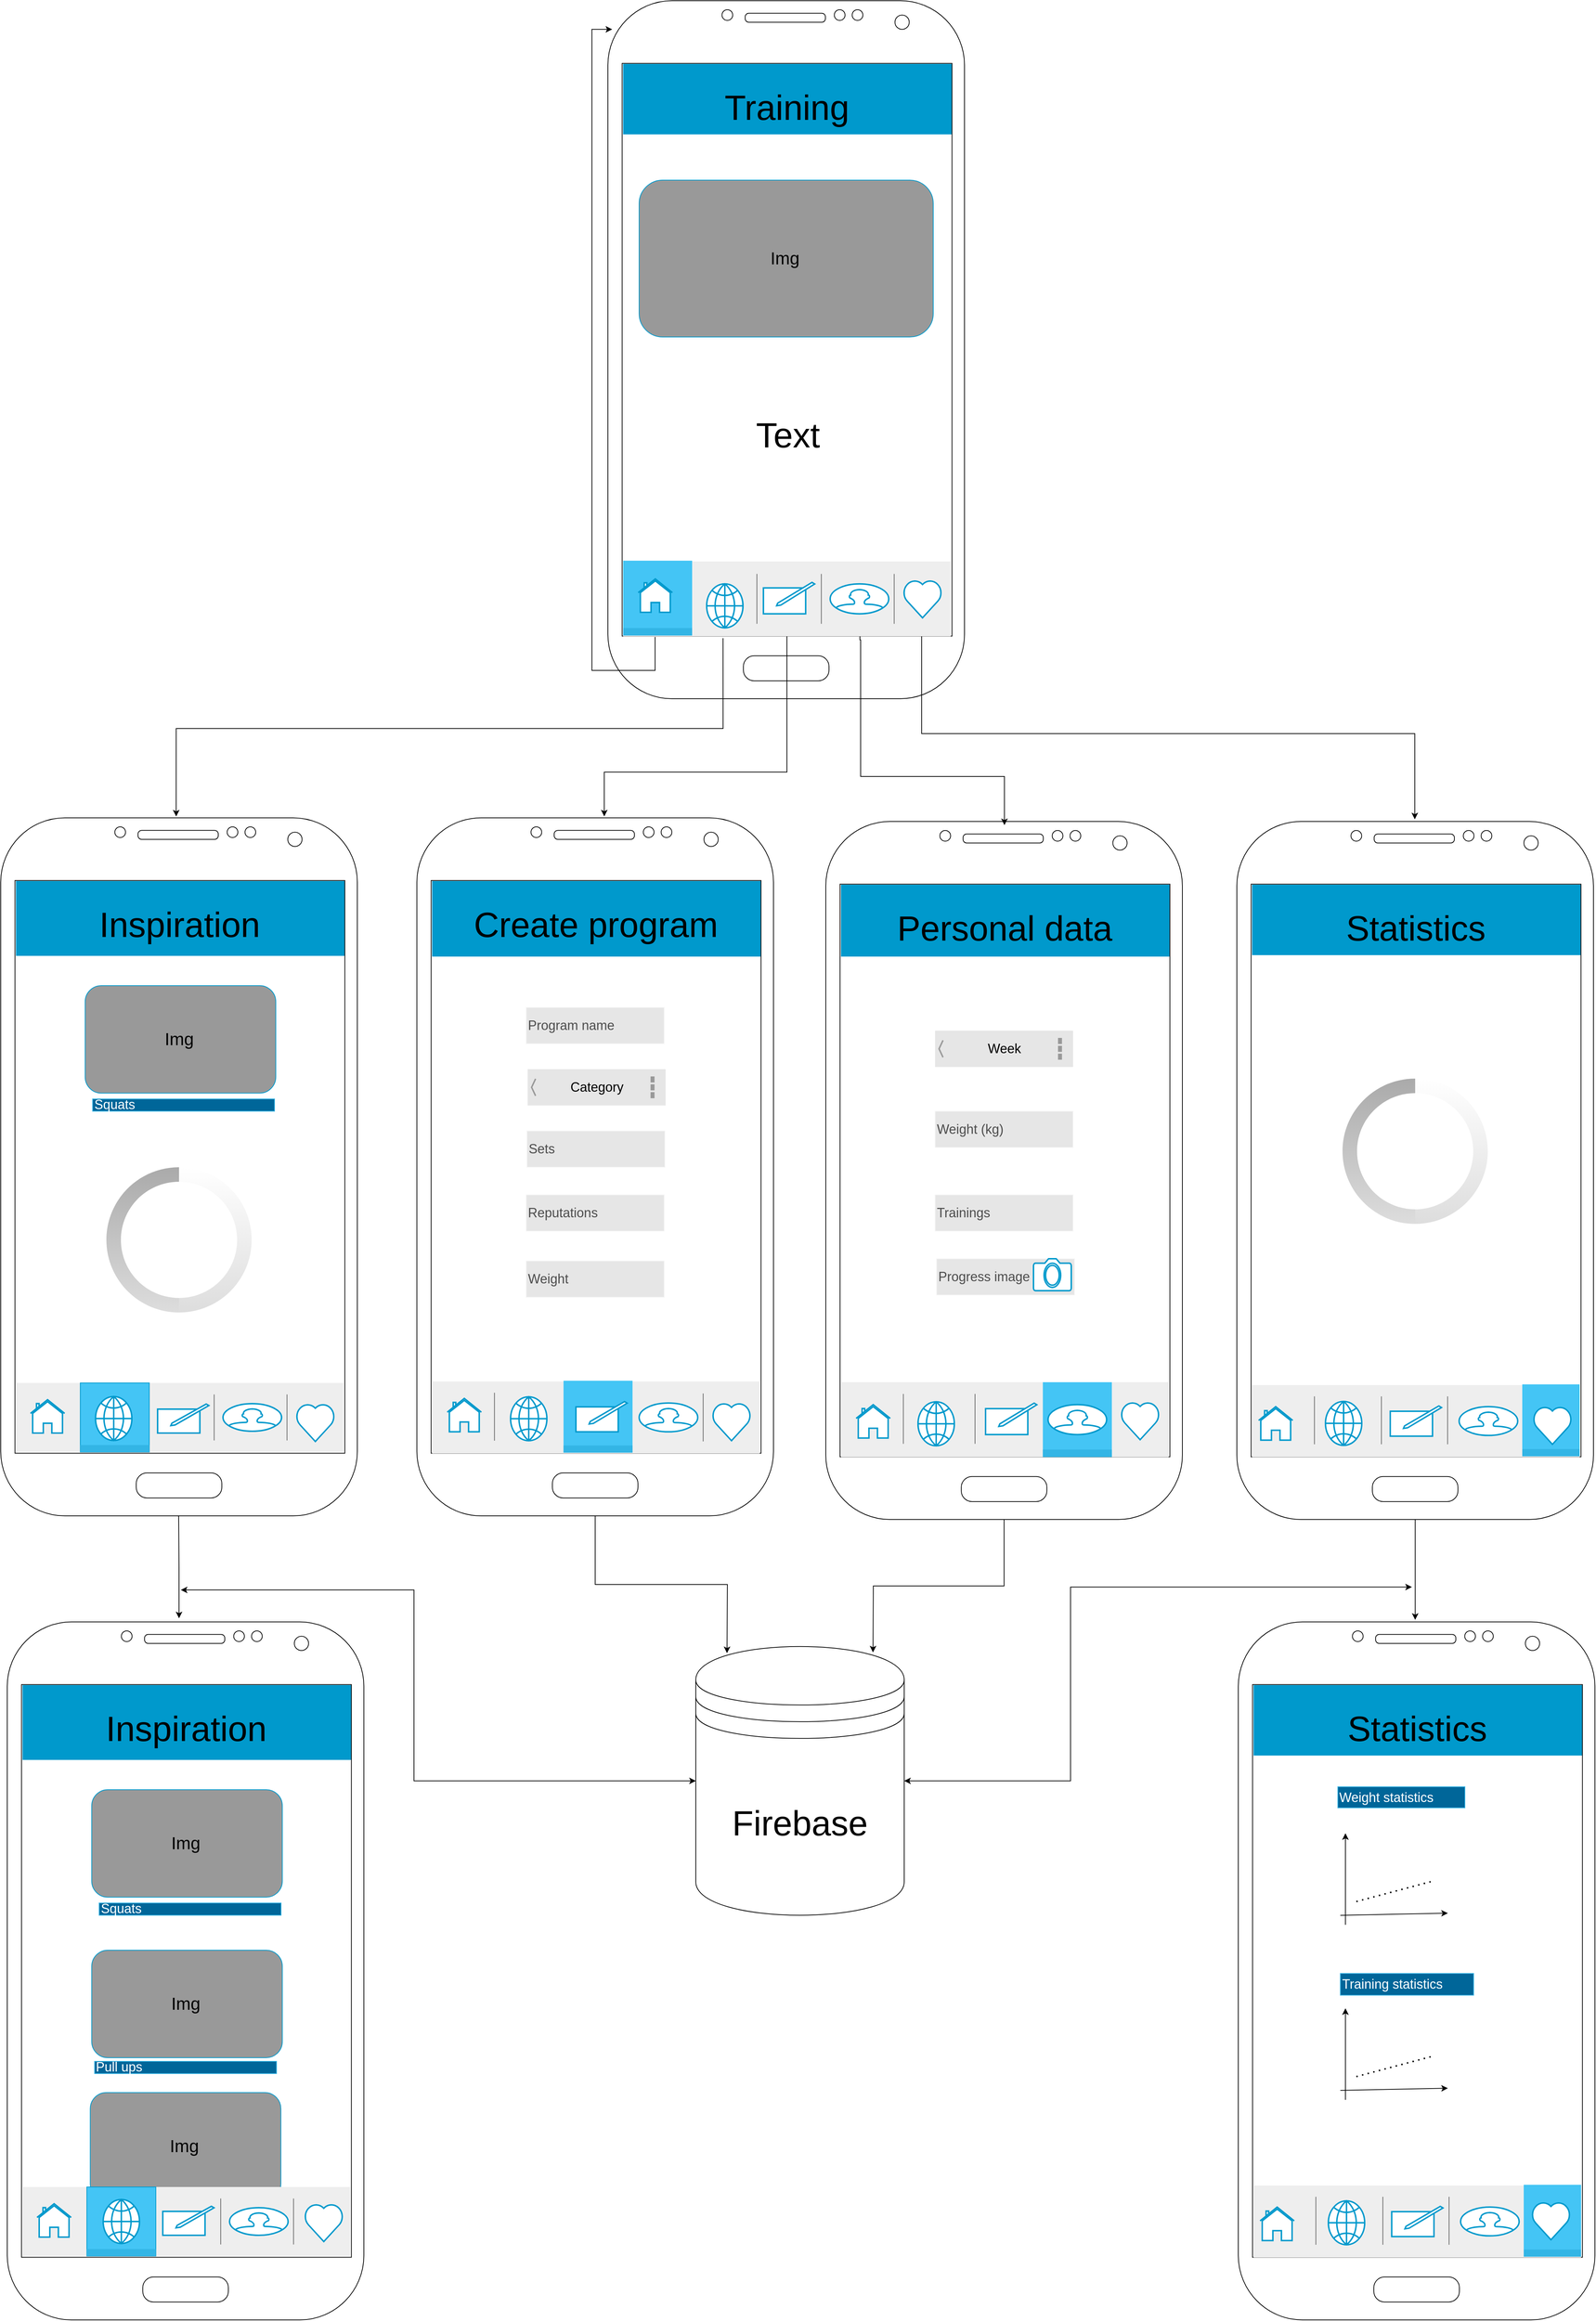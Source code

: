 <mxfile version="22.0.2" type="device">
  <diagram name="Side-1" id="mGNd2ImoOXkzEpbA-5RA">
    <mxGraphModel dx="1986" dy="1540" grid="0" gridSize="10" guides="1" tooltips="1" connect="1" arrows="1" fold="1" page="1" pageScale="1" pageWidth="2339" pageHeight="3300" math="0" shadow="0">
      <root>
        <mxCell id="0" />
        <mxCell id="1" parent="0" />
        <mxCell id="iwQ0EJzcMHtjXy3N9g5K-18" value="" style="verticalLabelPosition=bottom;verticalAlign=top;html=1;shadow=0;dashed=0;strokeWidth=1;strokeColor=none;shape=rect;fillColor=#0099cc;" parent="1" vertex="1">
          <mxGeometry x="120" y="1256" width="453" height="103" as="geometry" />
        </mxCell>
        <mxCell id="F3VjtBr4PxaRFsjkiNeD-85" style="edgeStyle=orthogonalEdgeStyle;rounded=0;orthogonalLoop=1;jettySize=auto;html=1;entryX=0;entryY=0.5;entryDx=0;entryDy=0;startArrow=classic;startFill=1;" parent="1" target="F3VjtBr4PxaRFsjkiNeD-52" edge="1">
          <mxGeometry relative="1" as="geometry">
            <Array as="points">
              <mxPoint x="668" y="2232" />
              <mxPoint x="668" y="2495" />
            </Array>
            <mxPoint x="347" y="2232" as="sourcePoint" />
          </mxGeometry>
        </mxCell>
        <mxCell id="iwQ0EJzcMHtjXy3N9g5K-1" value="" style="verticalLabelPosition=bottom;verticalAlign=top;html=1;shadow=0;dashed=0;strokeWidth=1;shape=mxgraph.android.phone2;strokeColor=#000000;" parent="1" vertex="1">
          <mxGeometry x="99" y="1169" width="491" height="961" as="geometry" />
        </mxCell>
        <mxCell id="iwQ0EJzcMHtjXy3N9g5K-5" value="&lt;font style=&quot;font-size: 48px;&quot;&gt;Inspiration&lt;/font&gt;" style="text;html=1;align=center;verticalAlign=middle;resizable=0;points=[];autosize=1;strokeColor=none;fillColor=none;" parent="1" vertex="1">
          <mxGeometry x="225.5" y="1281" width="239" height="70" as="geometry" />
        </mxCell>
        <mxCell id="iwQ0EJzcMHtjXy3N9g5K-20" value="&lt;font style=&quot;font-size: 24px;&quot;&gt;Img&lt;/font&gt;&amp;nbsp;" style="rounded=1;whiteSpace=wrap;html=1;strokeColor=#0099CC;fillColor=#999999;" parent="1" vertex="1">
          <mxGeometry x="215.25" y="1400" width="262.5" height="148" as="geometry" />
        </mxCell>
        <mxCell id="iwQ0EJzcMHtjXy3N9g5K-22" value="" style="strokeWidth=1;html=1;shadow=0;dashed=0;shape=mxgraph.android.rrect;rSize=0;fillColor=#eeeeee;strokeColor=none;" parent="1" vertex="1">
          <mxGeometry x="120" y="1947" width="451" height="95" as="geometry" />
        </mxCell>
        <mxCell id="iwQ0EJzcMHtjXy3N9g5K-23" value="" style="strokeWidth=1;html=1;shadow=0;dashed=0;shape=mxgraph.android.anchor;fontStyle=1;fontColor=#666666;" parent="iwQ0EJzcMHtjXy3N9g5K-22" vertex="1">
          <mxGeometry width="88.571" height="95" as="geometry" />
        </mxCell>
        <mxCell id="iwQ0EJzcMHtjXy3N9g5K-26" value="" style="strokeWidth=1;html=1;shadow=0;dashed=0;shape=mxgraph.android.anchor;fontStyle=1;fontColor=#666666;" parent="iwQ0EJzcMHtjXy3N9g5K-22" vertex="1">
          <mxGeometry x="225.5" width="112.75" height="95" as="geometry" />
        </mxCell>
        <mxCell id="iwQ0EJzcMHtjXy3N9g5K-28" value="" style="shape=line;strokeColor=#666666;direction=south;" parent="iwQ0EJzcMHtjXy3N9g5K-22" vertex="1">
          <mxGeometry x="260.676" y="15.833" width="24.378" height="63.333" as="geometry" />
        </mxCell>
        <mxCell id="iwQ0EJzcMHtjXy3N9g5K-14" value="" style="html=1;verticalLabelPosition=bottom;align=center;labelBackgroundColor=#ffffff;verticalAlign=top;strokeWidth=2;strokeColor=#0099CC;shadow=0;dashed=0;shape=mxgraph.ios7.icons.user;" parent="iwQ0EJzcMHtjXy3N9g5K-22" vertex="1">
          <mxGeometry x="285.054" y="28.487" width="80.626" height="38.019" as="geometry" />
        </mxCell>
        <mxCell id="iwQ0EJzcMHtjXy3N9g5K-54" value="" style="shape=line;strokeColor=#666666;direction=south;" parent="iwQ0EJzcMHtjXy3N9g5K-22" vertex="1">
          <mxGeometry x="360.996" y="15.833" width="24.378" height="63.333" as="geometry" />
        </mxCell>
        <mxCell id="iwQ0EJzcMHtjXy3N9g5K-24" value="Tab 2" style="strokeWidth=1;html=1;shadow=0;dashed=0;shape=mxgraph.android.rrect;rSize=0;fontStyle=1;fillColor=#44c5f5;strokeColor=#0099CC;fontColor=#ffffff;" parent="iwQ0EJzcMHtjXy3N9g5K-22" vertex="1">
          <mxGeometry x="88.57" width="95" height="95" as="geometry" />
        </mxCell>
        <mxCell id="iwQ0EJzcMHtjXy3N9g5K-25" value="" style="strokeWidth=1;html=1;shadow=0;dashed=0;shape=mxgraph.android.rrect;rSize=0;fillColor=#33b5e5;strokeColor=none;" parent="iwQ0EJzcMHtjXy3N9g5K-24" vertex="1">
          <mxGeometry y="85.5" width="95" height="9.5" as="geometry" />
        </mxCell>
        <mxCell id="yHVUdNNvavNVG2pUSewv-2" value="" style="html=1;verticalLabelPosition=bottom;align=center;labelBackgroundColor=#ffffff;verticalAlign=top;strokeWidth=2;strokeColor=#0099CC;shadow=0;dashed=0;shape=mxgraph.ios7.icons.globe;" parent="iwQ0EJzcMHtjXy3N9g5K-24" vertex="1">
          <mxGeometry x="21" y="18.74" width="50" height="60.43" as="geometry" />
        </mxCell>
        <mxCell id="yHVUdNNvavNVG2pUSewv-1" value="" style="html=1;verticalLabelPosition=bottom;align=center;labelBackgroundColor=#ffffff;verticalAlign=top;strokeWidth=2;strokeColor=#0099CC;shadow=0;dashed=0;shape=mxgraph.ios7.icons.home;" parent="iwQ0EJzcMHtjXy3N9g5K-22" vertex="1">
          <mxGeometry x="20" y="23" width="47" height="46" as="geometry" />
        </mxCell>
        <mxCell id="iwQ0EJzcMHtjXy3N9g5K-12" value="" style="html=1;verticalLabelPosition=bottom;align=center;labelBackgroundColor=#ffffff;verticalAlign=top;strokeWidth=2;strokeColor=#0099CC;shadow=0;dashed=0;shape=mxgraph.ios7.icons.compose;" parent="iwQ0EJzcMHtjXy3N9g5K-22" vertex="1">
          <mxGeometry x="195.004" y="29.065" width="70.547" height="39.932" as="geometry" />
        </mxCell>
        <mxCell id="ET9WmYhNgh9v48bkk3JD-13" value="" style="html=1;verticalLabelPosition=bottom;align=center;labelBackgroundColor=#ffffff;verticalAlign=top;strokeWidth=2;strokeColor=#0099CC;shadow=0;dashed=0;shape=mxgraph.ios7.icons.heart;" vertex="1" parent="iwQ0EJzcMHtjXy3N9g5K-22">
          <mxGeometry x="385.37" y="28.49" width="53.63" height="52.19" as="geometry" />
        </mxCell>
        <mxCell id="iwQ0EJzcMHtjXy3N9g5K-62" value="" style="verticalLabelPosition=bottom;verticalAlign=top;html=1;shadow=0;dashed=0;strokeWidth=1;strokeColor=none;shape=rect;fillColor=#0099cc;" parent="1" vertex="1">
          <mxGeometry x="693" y="1256" width="453" height="104" as="geometry" />
        </mxCell>
        <mxCell id="iwQ0EJzcMHtjXy3N9g5K-63" value="" style="verticalLabelPosition=bottom;verticalAlign=top;html=1;shadow=0;dashed=0;strokeWidth=1;shape=mxgraph.android.phone2;strokeColor=#000000;" parent="1" vertex="1">
          <mxGeometry x="672" y="1169" width="491" height="961" as="geometry" />
        </mxCell>
        <mxCell id="iwQ0EJzcMHtjXy3N9g5K-64" value="&lt;span style=&quot;font-size: 48px;&quot;&gt;Create program&lt;/span&gt;" style="text;html=1;align=center;verticalAlign=middle;resizable=0;points=[];autosize=1;strokeColor=none;fillColor=none;" parent="1" vertex="1">
          <mxGeometry x="740.5" y="1281" width="354" height="70" as="geometry" />
        </mxCell>
        <mxCell id="iwQ0EJzcMHtjXy3N9g5K-67" value="" style="strokeWidth=1;html=1;shadow=0;dashed=0;shape=mxgraph.android.rrect;rSize=0;fillColor=#eeeeee;strokeColor=none;" parent="1" vertex="1">
          <mxGeometry x="693" y="1945" width="451" height="99" as="geometry" />
        </mxCell>
        <mxCell id="iwQ0EJzcMHtjXy3N9g5K-74" value="Tab 2" style="strokeWidth=1;html=1;shadow=0;dashed=0;shape=mxgraph.android.rrect;rSize=0;fontStyle=1;fillColor=#44c5f5;strokeColor=none;fontColor=#ffffff;" parent="iwQ0EJzcMHtjXy3N9g5K-67" vertex="1">
          <mxGeometry x="180.9" y="-1.003" width="95" height="99" as="geometry" />
        </mxCell>
        <mxCell id="iwQ0EJzcMHtjXy3N9g5K-75" value="" style="strokeWidth=1;html=1;shadow=0;dashed=0;shape=mxgraph.android.rrect;rSize=0;fillColor=#33b5e5;strokeColor=none;" parent="iwQ0EJzcMHtjXy3N9g5K-74" vertex="1">
          <mxGeometry y="89.1" width="95" height="9.9" as="geometry" />
        </mxCell>
        <mxCell id="iwQ0EJzcMHtjXy3N9g5K-71" value="" style="html=1;verticalLabelPosition=bottom;align=center;labelBackgroundColor=#ffffff;verticalAlign=top;strokeWidth=2;strokeColor=#0099CC;shadow=0;dashed=0;shape=mxgraph.ios7.icons.compose;" parent="iwQ0EJzcMHtjXy3N9g5K-74" vertex="1">
          <mxGeometry x="17.104" y="28.677" width="70.547" height="41.613" as="geometry" />
        </mxCell>
        <mxCell id="iwQ0EJzcMHtjXy3N9g5K-68" value="" style="strokeWidth=1;html=1;shadow=0;dashed=0;shape=mxgraph.android.anchor;fontStyle=1;fontColor=#666666;" parent="iwQ0EJzcMHtjXy3N9g5K-67" vertex="1">
          <mxGeometry width="88.571" height="99" as="geometry" />
        </mxCell>
        <mxCell id="iwQ0EJzcMHtjXy3N9g5K-69" value="" style="strokeWidth=1;html=1;shadow=0;dashed=0;shape=mxgraph.android.anchor;fontStyle=1;fontColor=#666666;" parent="iwQ0EJzcMHtjXy3N9g5K-67" vertex="1">
          <mxGeometry x="225.5" width="112.75" height="99" as="geometry" />
        </mxCell>
        <mxCell id="iwQ0EJzcMHtjXy3N9g5K-70" value="" style="shape=line;strokeColor=#666666;direction=south;" parent="iwQ0EJzcMHtjXy3N9g5K-67" vertex="1">
          <mxGeometry x="73.626" y="15.497" width="24.378" height="66" as="geometry" />
        </mxCell>
        <mxCell id="iwQ0EJzcMHtjXy3N9g5K-72" value="" style="html=1;verticalLabelPosition=bottom;align=center;labelBackgroundColor=#ffffff;verticalAlign=top;strokeWidth=2;strokeColor=#0099CC;shadow=0;dashed=0;shape=mxgraph.ios7.icons.user;" parent="iwQ0EJzcMHtjXy3N9g5K-67" vertex="1">
          <mxGeometry x="285.054" y="29.687" width="80.626" height="39.62" as="geometry" />
        </mxCell>
        <mxCell id="iwQ0EJzcMHtjXy3N9g5K-73" value="" style="shape=line;strokeColor=#666666;direction=south;" parent="iwQ0EJzcMHtjXy3N9g5K-67" vertex="1">
          <mxGeometry x="360.996" y="16.5" width="24.378" height="66" as="geometry" />
        </mxCell>
        <mxCell id="F3VjtBr4PxaRFsjkiNeD-1" value="" style="html=1;verticalLabelPosition=bottom;align=center;labelBackgroundColor=#ffffff;verticalAlign=top;strokeWidth=2;strokeColor=#0099CC;shadow=0;dashed=0;shape=mxgraph.ios7.icons.home;" parent="iwQ0EJzcMHtjXy3N9g5K-67" vertex="1">
          <mxGeometry x="20.79" y="23.29" width="47" height="46" as="geometry" />
        </mxCell>
        <mxCell id="ET9WmYhNgh9v48bkk3JD-1" value="" style="html=1;verticalLabelPosition=bottom;align=center;labelBackgroundColor=#ffffff;verticalAlign=top;strokeWidth=2;strokeColor=#0099CC;shadow=0;dashed=0;shape=mxgraph.ios7.icons.globe;" vertex="1" parent="iwQ0EJzcMHtjXy3N9g5K-67">
          <mxGeometry x="108" y="21.07" width="50" height="60.43" as="geometry" />
        </mxCell>
        <mxCell id="ET9WmYhNgh9v48bkk3JD-12" value="" style="html=1;verticalLabelPosition=bottom;align=center;labelBackgroundColor=#ffffff;verticalAlign=top;strokeWidth=2;strokeColor=#0099CC;shadow=0;dashed=0;shape=mxgraph.ios7.icons.heart;" vertex="1" parent="iwQ0EJzcMHtjXy3N9g5K-67">
          <mxGeometry x="385.37" y="29.31" width="53.63" height="52.19" as="geometry" />
        </mxCell>
        <mxCell id="iwQ0EJzcMHtjXy3N9g5K-81" value="" style="verticalLabelPosition=bottom;verticalAlign=top;html=1;shadow=0;dashed=0;strokeWidth=1;strokeColor=none;shape=rect;fillColor=#0099cc;" parent="1" vertex="1">
          <mxGeometry x="956" y="131" width="453" height="97" as="geometry" />
        </mxCell>
        <mxCell id="iwQ0EJzcMHtjXy3N9g5K-82" value="" style="verticalLabelPosition=bottom;verticalAlign=top;html=1;shadow=0;dashed=0;strokeWidth=1;shape=mxgraph.android.phone2;strokeColor=#000000;" parent="1" vertex="1">
          <mxGeometry x="935" y="44" width="491" height="961" as="geometry" />
        </mxCell>
        <mxCell id="iwQ0EJzcMHtjXy3N9g5K-83" value="&lt;font style=&quot;font-size: 48px;&quot;&gt;Training&lt;/font&gt;" style="text;html=1;align=center;verticalAlign=middle;resizable=0;points=[];autosize=1;strokeColor=none;fillColor=none;" parent="1" vertex="1">
          <mxGeometry x="1085.5" y="156" width="190" height="70" as="geometry" />
        </mxCell>
        <mxCell id="iwQ0EJzcMHtjXy3N9g5K-86" value="" style="strokeWidth=1;html=1;shadow=0;dashed=0;shape=mxgraph.android.rrect;rSize=0;fillColor=#eeeeee;strokeColor=none;" parent="1" vertex="1">
          <mxGeometry x="956" y="816" width="451" height="103" as="geometry" />
        </mxCell>
        <mxCell id="iwQ0EJzcMHtjXy3N9g5K-87" value="" style="strokeWidth=1;html=1;shadow=0;dashed=0;shape=mxgraph.android.anchor;fontStyle=1;fontColor=#666666;" parent="iwQ0EJzcMHtjXy3N9g5K-86" vertex="1">
          <mxGeometry width="88.571" height="103" as="geometry" />
        </mxCell>
        <mxCell id="iwQ0EJzcMHtjXy3N9g5K-88" value="" style="strokeWidth=1;html=1;shadow=0;dashed=0;shape=mxgraph.android.anchor;fontStyle=1;fontColor=#666666;" parent="iwQ0EJzcMHtjXy3N9g5K-86" vertex="1">
          <mxGeometry x="225.5" width="112.75" height="103" as="geometry" />
        </mxCell>
        <mxCell id="iwQ0EJzcMHtjXy3N9g5K-89" value="" style="shape=line;strokeColor=#666666;direction=south;" parent="iwQ0EJzcMHtjXy3N9g5K-86" vertex="1">
          <mxGeometry x="260.676" y="17.167" width="24.378" height="68.667" as="geometry" />
        </mxCell>
        <mxCell id="iwQ0EJzcMHtjXy3N9g5K-90" value="" style="html=1;verticalLabelPosition=bottom;align=center;labelBackgroundColor=#ffffff;verticalAlign=top;strokeWidth=2;strokeColor=#0099CC;shadow=0;dashed=0;shape=mxgraph.ios7.icons.compose;" parent="iwQ0EJzcMHtjXy3N9g5K-86" vertex="1">
          <mxGeometry x="193.124" y="28.813" width="70.547" height="43.294" as="geometry" />
        </mxCell>
        <mxCell id="iwQ0EJzcMHtjXy3N9g5K-91" value="" style="html=1;verticalLabelPosition=bottom;align=center;labelBackgroundColor=#ffffff;verticalAlign=top;strokeWidth=2;strokeColor=#0099CC;shadow=0;dashed=0;shape=mxgraph.ios7.icons.user;" parent="iwQ0EJzcMHtjXy3N9g5K-86" vertex="1">
          <mxGeometry x="285.054" y="30.886" width="80.626" height="41.221" as="geometry" />
        </mxCell>
        <mxCell id="iwQ0EJzcMHtjXy3N9g5K-92" value="" style="shape=line;strokeColor=#666666;direction=south;" parent="iwQ0EJzcMHtjXy3N9g5K-86" vertex="1">
          <mxGeometry x="360.996" y="17.167" width="24.378" height="68.667" as="geometry" />
        </mxCell>
        <mxCell id="iwQ0EJzcMHtjXy3N9g5K-93" value="Tab 2" style="strokeWidth=1;html=1;shadow=0;dashed=0;shape=mxgraph.android.rrect;rSize=0;fontStyle=1;fillColor=#44c5f5;strokeColor=none;fontColor=#ffffff;" parent="iwQ0EJzcMHtjXy3N9g5K-86" vertex="1">
          <mxGeometry x="-7.105e-15" y="-1.044" width="95" height="103" as="geometry" />
        </mxCell>
        <mxCell id="iwQ0EJzcMHtjXy3N9g5K-94" value="" style="strokeWidth=1;html=1;shadow=0;dashed=0;shape=mxgraph.android.rrect;rSize=0;fillColor=#33b5e5;strokeColor=none;" parent="iwQ0EJzcMHtjXy3N9g5K-93" vertex="1">
          <mxGeometry y="92.7" width="95" height="10.3" as="geometry" />
        </mxCell>
        <mxCell id="F3VjtBr4PxaRFsjkiNeD-4" value="" style="html=1;verticalLabelPosition=bottom;align=center;labelBackgroundColor=#ffffff;verticalAlign=top;strokeWidth=2;strokeColor=#0099CC;shadow=0;dashed=0;shape=mxgraph.ios7.icons.home;" parent="iwQ0EJzcMHtjXy3N9g5K-93" vertex="1">
          <mxGeometry x="20.79" y="25.044" width="47" height="46" as="geometry" />
        </mxCell>
        <mxCell id="iwQ0EJzcMHtjXy3N9g5K-115" value="" style="shape=line;strokeColor=#666666;direction=south;" parent="iwQ0EJzcMHtjXy3N9g5K-86" vertex="1">
          <mxGeometry x="171.996" y="17.153" width="24.378" height="68.667" as="geometry" />
        </mxCell>
        <mxCell id="ET9WmYhNgh9v48bkk3JD-2" value="" style="html=1;verticalLabelPosition=bottom;align=center;labelBackgroundColor=#ffffff;verticalAlign=top;strokeWidth=2;strokeColor=#0099CC;shadow=0;dashed=0;shape=mxgraph.ios7.icons.globe;" vertex="1" parent="iwQ0EJzcMHtjXy3N9g5K-86">
          <mxGeometry x="115" y="30.89" width="50" height="60.43" as="geometry" />
        </mxCell>
        <mxCell id="ET9WmYhNgh9v48bkk3JD-7" value="" style="html=1;verticalLabelPosition=bottom;align=center;labelBackgroundColor=#ffffff;verticalAlign=top;strokeWidth=2;strokeColor=#0099CC;shadow=0;dashed=0;shape=mxgraph.ios7.icons.heart;" vertex="1" parent="iwQ0EJzcMHtjXy3N9g5K-86">
          <mxGeometry x="385.37" y="25.41" width="53.63" height="52.19" as="geometry" />
        </mxCell>
        <mxCell id="iwQ0EJzcMHtjXy3N9g5K-98" value="" style="verticalLabelPosition=bottom;verticalAlign=top;html=1;shadow=0;dashed=0;strokeWidth=1;strokeColor=none;shape=rect;fillColor=#0099cc;" parent="1" vertex="1">
          <mxGeometry x="1822" y="1261" width="453" height="97" as="geometry" />
        </mxCell>
        <mxCell id="F3VjtBr4PxaRFsjkiNeD-88" style="edgeStyle=orthogonalEdgeStyle;rounded=0;orthogonalLoop=1;jettySize=auto;html=1;entryX=1;entryY=0.5;entryDx=0;entryDy=0;startArrow=classic;startFill=1;" parent="1" target="F3VjtBr4PxaRFsjkiNeD-52" edge="1">
          <mxGeometry relative="1" as="geometry">
            <Array as="points">
              <mxPoint x="1971" y="2228" />
              <mxPoint x="1572" y="2228" />
              <mxPoint x="1572" y="2495" />
            </Array>
            <mxPoint x="2042" y="2228" as="sourcePoint" />
          </mxGeometry>
        </mxCell>
        <mxCell id="iwQ0EJzcMHtjXy3N9g5K-99" value="" style="verticalLabelPosition=bottom;verticalAlign=top;html=1;shadow=0;dashed=0;strokeWidth=1;shape=mxgraph.android.phone2;strokeColor=#000000;" parent="1" vertex="1">
          <mxGeometry x="1801" y="1174" width="491" height="961" as="geometry" />
        </mxCell>
        <mxCell id="iwQ0EJzcMHtjXy3N9g5K-100" value="&lt;font style=&quot;font-size: 48px;&quot;&gt;Statistics&lt;/font&gt;" style="text;html=1;align=center;verticalAlign=middle;resizable=0;points=[];autosize=1;strokeColor=none;fillColor=none;" parent="1" vertex="1">
          <mxGeometry x="1941.5" y="1286" width="210" height="70" as="geometry" />
        </mxCell>
        <mxCell id="iwQ0EJzcMHtjXy3N9g5K-103" value="" style="strokeWidth=1;html=1;shadow=0;dashed=0;shape=mxgraph.android.rrect;rSize=0;fillColor=#eeeeee;strokeColor=none;" parent="1" vertex="1">
          <mxGeometry x="1822" y="1950" width="451" height="99" as="geometry" />
        </mxCell>
        <mxCell id="iwQ0EJzcMHtjXy3N9g5K-104" value="Tab 2" style="strokeWidth=1;html=1;shadow=0;dashed=0;shape=mxgraph.android.rrect;rSize=0;fontStyle=1;fillColor=#44c5f5;strokeColor=none;fontColor=#ffffff;" parent="iwQ0EJzcMHtjXy3N9g5K-103" vertex="1">
          <mxGeometry x="372" y="-1.003" width="79" height="99" as="geometry" />
        </mxCell>
        <mxCell id="iwQ0EJzcMHtjXy3N9g5K-105" value="" style="strokeWidth=1;html=1;shadow=0;dashed=0;shape=mxgraph.android.rrect;rSize=0;fillColor=#33b5e5;strokeColor=none;" parent="iwQ0EJzcMHtjXy3N9g5K-104" vertex="1">
          <mxGeometry y="89.1" width="79" height="9.9" as="geometry" />
        </mxCell>
        <mxCell id="ET9WmYhNgh9v48bkk3JD-10" value="" style="html=1;verticalLabelPosition=bottom;align=center;labelBackgroundColor=#ffffff;verticalAlign=top;strokeWidth=2;strokeColor=#0099CC;shadow=0;dashed=0;shape=mxgraph.ios7.icons.heart;" vertex="1" parent="iwQ0EJzcMHtjXy3N9g5K-104">
          <mxGeometry x="14.69" y="30.313" width="53.63" height="52.19" as="geometry" />
        </mxCell>
        <mxCell id="iwQ0EJzcMHtjXy3N9g5K-107" value="" style="strokeWidth=1;html=1;shadow=0;dashed=0;shape=mxgraph.android.anchor;fontStyle=1;fontColor=#666666;" parent="iwQ0EJzcMHtjXy3N9g5K-103" vertex="1">
          <mxGeometry width="88.571" height="99" as="geometry" />
        </mxCell>
        <mxCell id="iwQ0EJzcMHtjXy3N9g5K-108" value="" style="strokeWidth=1;html=1;shadow=0;dashed=0;shape=mxgraph.android.anchor;fontStyle=1;fontColor=#666666;" parent="iwQ0EJzcMHtjXy3N9g5K-103" vertex="1">
          <mxGeometry x="225.5" width="112.75" height="99" as="geometry" />
        </mxCell>
        <mxCell id="iwQ0EJzcMHtjXy3N9g5K-109" value="" style="shape=line;strokeColor=#666666;direction=south;" parent="iwQ0EJzcMHtjXy3N9g5K-103" vertex="1">
          <mxGeometry x="73.626" y="15.497" width="24.378" height="66" as="geometry" />
        </mxCell>
        <mxCell id="iwQ0EJzcMHtjXy3N9g5K-110" value="" style="html=1;verticalLabelPosition=bottom;align=center;labelBackgroundColor=#ffffff;verticalAlign=top;strokeWidth=2;strokeColor=#0099CC;shadow=0;dashed=0;shape=mxgraph.ios7.icons.user;" parent="iwQ0EJzcMHtjXy3N9g5K-103" vertex="1">
          <mxGeometry x="285.054" y="29.687" width="80.626" height="39.62" as="geometry" />
        </mxCell>
        <mxCell id="iwQ0EJzcMHtjXy3N9g5K-111" value="" style="shape=line;strokeColor=#666666;direction=south;" parent="iwQ0EJzcMHtjXy3N9g5K-103" vertex="1">
          <mxGeometry x="256.996" y="15.497" width="24.378" height="66" as="geometry" />
        </mxCell>
        <mxCell id="iwQ0EJzcMHtjXy3N9g5K-106" value="" style="html=1;verticalLabelPosition=bottom;align=center;labelBackgroundColor=#ffffff;verticalAlign=top;strokeWidth=2;strokeColor=#0099CC;shadow=0;dashed=0;shape=mxgraph.ios7.icons.compose;" parent="iwQ0EJzcMHtjXy3N9g5K-103" vertex="1">
          <mxGeometry x="190.224" y="28.684" width="70.547" height="41.613" as="geometry" />
        </mxCell>
        <mxCell id="iwQ0EJzcMHtjXy3N9g5K-116" value="" style="shape=line;strokeColor=#666666;direction=south;" parent="iwQ0EJzcMHtjXy3N9g5K-103" vertex="1">
          <mxGeometry x="165.846" y="15.497" width="24.378" height="66" as="geometry" />
        </mxCell>
        <mxCell id="F3VjtBr4PxaRFsjkiNeD-2" value="" style="html=1;verticalLabelPosition=bottom;align=center;labelBackgroundColor=#ffffff;verticalAlign=top;strokeWidth=2;strokeColor=#0099CC;shadow=0;dashed=0;shape=mxgraph.ios7.icons.home;" parent="iwQ0EJzcMHtjXy3N9g5K-103" vertex="1">
          <mxGeometry x="9" y="29.69" width="47" height="46" as="geometry" />
        </mxCell>
        <mxCell id="ET9WmYhNgh9v48bkk3JD-4" value="" style="html=1;verticalLabelPosition=bottom;align=center;labelBackgroundColor=#ffffff;verticalAlign=top;strokeWidth=2;strokeColor=#0099CC;shadow=0;dashed=0;shape=mxgraph.ios7.icons.globe;" vertex="1" parent="iwQ0EJzcMHtjXy3N9g5K-103">
          <mxGeometry x="101" y="22.47" width="50" height="60.43" as="geometry" />
        </mxCell>
        <mxCell id="iwQ0EJzcMHtjXy3N9g5K-117" value="" style="verticalLabelPosition=bottom;verticalAlign=top;html=1;shadow=0;dashed=0;strokeWidth=1;strokeColor=none;shape=rect;fillColor=#0099cc;" parent="1" vertex="1">
          <mxGeometry x="1256" y="1261" width="453" height="99" as="geometry" />
        </mxCell>
        <mxCell id="iwQ0EJzcMHtjXy3N9g5K-118" value="" style="verticalLabelPosition=bottom;verticalAlign=top;html=1;shadow=0;dashed=0;strokeWidth=1;shape=mxgraph.android.phone2;strokeColor=#000000;" parent="1" vertex="1">
          <mxGeometry x="1235" y="1174" width="491" height="961" as="geometry" />
        </mxCell>
        <mxCell id="iwQ0EJzcMHtjXy3N9g5K-119" value="&lt;font style=&quot;font-size: 48px;&quot;&gt;Personal data&lt;/font&gt;" style="text;html=1;align=center;verticalAlign=middle;resizable=0;points=[];autosize=1;strokeColor=none;fillColor=none;" parent="1" vertex="1">
          <mxGeometry x="1323.5" y="1286" width="314" height="70" as="geometry" />
        </mxCell>
        <mxCell id="iwQ0EJzcMHtjXy3N9g5K-122" value="" style="strokeWidth=1;html=1;shadow=0;dashed=0;shape=mxgraph.android.rrect;rSize=0;fillColor=#eeeeee;strokeColor=none;" parent="1" vertex="1">
          <mxGeometry x="1256" y="1946" width="451" height="103" as="geometry" />
        </mxCell>
        <mxCell id="iwQ0EJzcMHtjXy3N9g5K-123" value="Tab 2" style="strokeWidth=1;html=1;shadow=0;dashed=0;shape=mxgraph.android.rrect;rSize=0;fontStyle=1;fillColor=#44c5f5;strokeColor=none;fontColor=#ffffff;" parent="iwQ0EJzcMHtjXy3N9g5K-122" vertex="1">
          <mxGeometry x="277.87" y="-0.014" width="95" height="103" as="geometry" />
        </mxCell>
        <mxCell id="iwQ0EJzcMHtjXy3N9g5K-124" value="" style="strokeWidth=1;html=1;shadow=0;dashed=0;shape=mxgraph.android.rrect;rSize=0;fillColor=#33b5e5;strokeColor=none;" parent="iwQ0EJzcMHtjXy3N9g5K-123" vertex="1">
          <mxGeometry y="92.7" width="95" height="10.3" as="geometry" />
        </mxCell>
        <mxCell id="iwQ0EJzcMHtjXy3N9g5K-126" value="" style="strokeWidth=1;html=1;shadow=0;dashed=0;shape=mxgraph.android.anchor;fontStyle=1;fontColor=#666666;" parent="iwQ0EJzcMHtjXy3N9g5K-122" vertex="1">
          <mxGeometry width="88.571" height="103" as="geometry" />
        </mxCell>
        <mxCell id="iwQ0EJzcMHtjXy3N9g5K-127" value="" style="strokeWidth=1;html=1;shadow=0;dashed=0;shape=mxgraph.android.anchor;fontStyle=1;fontColor=#666666;" parent="iwQ0EJzcMHtjXy3N9g5K-122" vertex="1">
          <mxGeometry x="225.5" width="112.75" height="103" as="geometry" />
        </mxCell>
        <mxCell id="iwQ0EJzcMHtjXy3N9g5K-128" value="" style="shape=line;strokeColor=#666666;direction=south;" parent="iwQ0EJzcMHtjXy3N9g5K-122" vertex="1">
          <mxGeometry x="73.626" y="16.123" width="24.378" height="68.667" as="geometry" />
        </mxCell>
        <mxCell id="iwQ0EJzcMHtjXy3N9g5K-129" value="" style="html=1;verticalLabelPosition=bottom;align=center;labelBackgroundColor=#ffffff;verticalAlign=top;strokeWidth=2;strokeColor=#0099CC;shadow=0;dashed=0;shape=mxgraph.ios7.icons.user;" parent="iwQ0EJzcMHtjXy3N9g5K-122" vertex="1">
          <mxGeometry x="285.054" y="30.886" width="80.626" height="41.221" as="geometry" />
        </mxCell>
        <mxCell id="iwQ0EJzcMHtjXy3N9g5K-130" value="" style="shape=line;strokeColor=#666666;direction=south;" parent="iwQ0EJzcMHtjXy3N9g5K-122" vertex="1">
          <mxGeometry x="172.306" y="16.109" width="24.378" height="68.667" as="geometry" />
        </mxCell>
        <mxCell id="iwQ0EJzcMHtjXy3N9g5K-125" value="" style="html=1;verticalLabelPosition=bottom;align=center;labelBackgroundColor=#ffffff;verticalAlign=top;strokeWidth=2;strokeColor=#0099CC;shadow=0;dashed=0;shape=mxgraph.ios7.icons.compose;" parent="iwQ0EJzcMHtjXy3N9g5K-122" vertex="1">
          <mxGeometry x="199.004" y="28.792" width="70.547" height="43.294" as="geometry" />
        </mxCell>
        <mxCell id="F3VjtBr4PxaRFsjkiNeD-3" value="" style="html=1;verticalLabelPosition=bottom;align=center;labelBackgroundColor=#ffffff;verticalAlign=top;strokeWidth=2;strokeColor=#0099CC;shadow=0;dashed=0;shape=mxgraph.ios7.icons.home;" parent="iwQ0EJzcMHtjXy3N9g5K-122" vertex="1">
          <mxGeometry x="20.79" y="30.89" width="47" height="46" as="geometry" />
        </mxCell>
        <mxCell id="ET9WmYhNgh9v48bkk3JD-5" value="" style="html=1;verticalLabelPosition=bottom;align=center;labelBackgroundColor=#ffffff;verticalAlign=top;strokeWidth=2;strokeColor=#0099CC;shadow=0;dashed=0;shape=mxgraph.ios7.icons.globe;" vertex="1" parent="iwQ0EJzcMHtjXy3N9g5K-122">
          <mxGeometry x="106" y="27" width="50" height="60.43" as="geometry" />
        </mxCell>
        <mxCell id="ET9WmYhNgh9v48bkk3JD-11" value="" style="html=1;verticalLabelPosition=bottom;align=center;labelBackgroundColor=#ffffff;verticalAlign=top;strokeWidth=2;strokeColor=#0099CC;shadow=0;dashed=0;shape=mxgraph.ios7.icons.heart;" vertex="1" parent="iwQ0EJzcMHtjXy3N9g5K-122">
          <mxGeometry x="385.0" y="27" width="53.63" height="52.19" as="geometry" />
        </mxCell>
        <mxCell id="iwQ0EJzcMHtjXy3N9g5K-136" value="&lt;font style=&quot;font-size: 18px;&quot;&gt;Squats&lt;/font&gt;" style="whiteSpace=wrap;html=1;shadow=0;dashed=0;fontSize=10;align=left;fillColor=#006699;strokeColor=#33B5E5;fontColor=#FFFFFF;" parent="1" vertex="1">
          <mxGeometry x="225.5" y="1556" width="250.5" height="16.88" as="geometry" />
        </mxCell>
        <mxCell id="iwQ0EJzcMHtjXy3N9g5K-152" value="&lt;font style=&quot;font-size: 18px;&quot;&gt;Category&lt;/font&gt;" style="strokeWidth=1;html=1;shadow=0;dashed=0;shape=mxgraph.android.action_bar;fillColor=#E6E6E6;strokeColor=#c0c0c0;strokeWidth=2;whiteSpace=wrap;" parent="1" vertex="1">
          <mxGeometry x="824.5" y="1515" width="190" height="50" as="geometry" />
        </mxCell>
        <mxCell id="iwQ0EJzcMHtjXy3N9g5K-154" value="&lt;font style=&quot;font-size: 18px;&quot;&gt;Program name&lt;/font&gt;" style="whiteSpace=wrap;html=1;shadow=0;dashed=0;fontSize=10;align=left;fillColor=#E6E6E6;strokeColor=#f6f6f6;fontColor=#4D4D4D;fontStyle=0" parent="1" vertex="1">
          <mxGeometry x="822.5" y="1430" width="190" height="50" as="geometry" />
        </mxCell>
        <mxCell id="iwQ0EJzcMHtjXy3N9g5K-155" value="&lt;font style=&quot;font-size: 18px;&quot;&gt;Sets&lt;/font&gt;" style="whiteSpace=wrap;html=1;shadow=0;dashed=0;fontSize=10;align=left;fillColor=#E6E6E6;strokeColor=#f6f6f6;fontColor=#4D4D4D;fontStyle=0" parent="1" vertex="1">
          <mxGeometry x="823.5" y="1600" width="190" height="50" as="geometry" />
        </mxCell>
        <mxCell id="iwQ0EJzcMHtjXy3N9g5K-156" value="&lt;font style=&quot;font-size: 18px;&quot;&gt;Weight&lt;/font&gt;" style="whiteSpace=wrap;html=1;shadow=0;dashed=0;fontSize=10;align=left;fillColor=#E6E6E6;strokeColor=#f6f6f6;fontColor=#4D4D4D;fontStyle=0" parent="1" vertex="1">
          <mxGeometry x="822.5" y="1779" width="190" height="50" as="geometry" />
        </mxCell>
        <mxCell id="iwQ0EJzcMHtjXy3N9g5K-157" value="&lt;font style=&quot;font-size: 18px;&quot;&gt;Reputations&lt;/font&gt;" style="whiteSpace=wrap;html=1;shadow=0;dashed=0;fontSize=10;align=left;fillColor=#E6E6E6;strokeColor=#f6f6f6;fontColor=#4D4D4D;fontStyle=0" parent="1" vertex="1">
          <mxGeometry x="822.5" y="1688" width="190" height="50" as="geometry" />
        </mxCell>
        <mxCell id="F3VjtBr4PxaRFsjkiNeD-5" value="&lt;font style=&quot;font-size: 24px;&quot;&gt;Img&lt;/font&gt;&amp;nbsp;" style="rounded=1;whiteSpace=wrap;html=1;strokeColor=#0099CC;fillColor=#999999;" parent="1" vertex="1">
          <mxGeometry x="978" y="291" width="405" height="216" as="geometry" />
        </mxCell>
        <mxCell id="F3VjtBr4PxaRFsjkiNeD-6" value="&lt;font style=&quot;font-size: 48px;&quot;&gt;Text&lt;/font&gt;" style="text;html=1;strokeColor=none;fillColor=none;align=center;verticalAlign=middle;whiteSpace=wrap;rounded=0;" parent="1" vertex="1">
          <mxGeometry x="1019.75" y="559" width="325.5" height="165" as="geometry" />
        </mxCell>
        <mxCell id="F3VjtBr4PxaRFsjkiNeD-8" style="edgeStyle=orthogonalEdgeStyle;rounded=0;orthogonalLoop=1;jettySize=auto;html=1;entryX=0.012;entryY=0.041;entryDx=0;entryDy=0;entryPerimeter=0;" parent="1" target="iwQ0EJzcMHtjXy3N9g5K-82" edge="1">
          <mxGeometry relative="1" as="geometry">
            <Array as="points">
              <mxPoint x="1000" y="966" />
              <mxPoint x="913" y="966" />
              <mxPoint x="913" y="84" />
            </Array>
            <mxPoint x="1000" y="920" as="sourcePoint" />
          </mxGeometry>
        </mxCell>
        <mxCell id="F3VjtBr4PxaRFsjkiNeD-15" value="&lt;font style=&quot;font-size: 18px;&quot;&gt;Weight (kg)&lt;/font&gt;" style="whiteSpace=wrap;html=1;shadow=0;dashed=0;fontSize=10;align=left;fillColor=#E6E6E6;strokeColor=#f6f6f6;fontColor=#4D4D4D;fontStyle=0" parent="1" vertex="1">
          <mxGeometry x="1385.5" y="1572.88" width="190" height="50" as="geometry" />
        </mxCell>
        <mxCell id="F3VjtBr4PxaRFsjkiNeD-16" value="&lt;font style=&quot;font-size: 18px;&quot;&gt;Week&lt;/font&gt;" style="strokeWidth=1;html=1;shadow=0;dashed=0;shape=mxgraph.android.action_bar;fillColor=#E6E6E6;strokeColor=#c0c0c0;strokeWidth=2;whiteSpace=wrap;" parent="1" vertex="1">
          <mxGeometry x="1385.5" y="1462" width="190" height="50" as="geometry" />
        </mxCell>
        <mxCell id="F3VjtBr4PxaRFsjkiNeD-18" value="&lt;font style=&quot;font-size: 18px;&quot;&gt;Trainings&lt;/font&gt;" style="whiteSpace=wrap;html=1;shadow=0;dashed=0;fontSize=10;align=left;fillColor=#E6E6E6;strokeColor=#f6f6f6;fontColor=#4D4D4D;fontStyle=0" parent="1" vertex="1">
          <mxGeometry x="1385.5" y="1688" width="190" height="50" as="geometry" />
        </mxCell>
        <mxCell id="F3VjtBr4PxaRFsjkiNeD-28" value="&lt;font style=&quot;font-size: 24px;&quot;&gt;Img&lt;/font&gt;&amp;nbsp;" style="rounded=1;whiteSpace=wrap;html=1;strokeColor=#0099CC;fillColor=#999999;" parent="1" vertex="1">
          <mxGeometry x="222.25" y="2924" width="262.5" height="148" as="geometry" />
        </mxCell>
        <mxCell id="F3VjtBr4PxaRFsjkiNeD-29" value="" style="verticalLabelPosition=bottom;verticalAlign=top;html=1;shadow=0;dashed=0;strokeWidth=1;strokeColor=none;shape=rect;fillColor=#0099cc;" parent="1" vertex="1">
          <mxGeometry x="129" y="2363" width="453" height="103" as="geometry" />
        </mxCell>
        <mxCell id="F3VjtBr4PxaRFsjkiNeD-30" value="" style="verticalLabelPosition=bottom;verticalAlign=top;html=1;shadow=0;dashed=0;strokeWidth=1;shape=mxgraph.android.phone2;strokeColor=#000000;" parent="1" vertex="1">
          <mxGeometry x="108" y="2276" width="491" height="961" as="geometry" />
        </mxCell>
        <mxCell id="F3VjtBr4PxaRFsjkiNeD-31" value="&lt;font style=&quot;font-size: 48px;&quot;&gt;Inspiration&lt;/font&gt;" style="text;html=1;align=center;verticalAlign=middle;resizable=0;points=[];autosize=1;strokeColor=none;fillColor=none;" parent="1" vertex="1">
          <mxGeometry x="234.5" y="2388" width="239" height="70" as="geometry" />
        </mxCell>
        <mxCell id="F3VjtBr4PxaRFsjkiNeD-32" value="&lt;font style=&quot;font-size: 24px;&quot;&gt;Img&lt;/font&gt;&amp;nbsp;" style="rounded=1;whiteSpace=wrap;html=1;strokeColor=#0099CC;fillColor=#999999;" parent="1" vertex="1">
          <mxGeometry x="224.25" y="2507" width="262.5" height="148" as="geometry" />
        </mxCell>
        <mxCell id="F3VjtBr4PxaRFsjkiNeD-33" value="" style="strokeWidth=1;html=1;shadow=0;dashed=0;shape=mxgraph.android.rrect;rSize=0;fillColor=#eeeeee;strokeColor=none;" parent="1" vertex="1">
          <mxGeometry x="129" y="3054" width="451" height="95" as="geometry" />
        </mxCell>
        <mxCell id="F3VjtBr4PxaRFsjkiNeD-34" value="" style="strokeWidth=1;html=1;shadow=0;dashed=0;shape=mxgraph.android.anchor;fontStyle=1;fontColor=#666666;" parent="F3VjtBr4PxaRFsjkiNeD-33" vertex="1">
          <mxGeometry width="88.571" height="95" as="geometry" />
        </mxCell>
        <mxCell id="F3VjtBr4PxaRFsjkiNeD-35" value="" style="strokeWidth=1;html=1;shadow=0;dashed=0;shape=mxgraph.android.anchor;fontStyle=1;fontColor=#666666;" parent="F3VjtBr4PxaRFsjkiNeD-33" vertex="1">
          <mxGeometry x="225.5" width="112.75" height="95" as="geometry" />
        </mxCell>
        <mxCell id="F3VjtBr4PxaRFsjkiNeD-36" value="" style="shape=line;strokeColor=#666666;direction=south;" parent="F3VjtBr4PxaRFsjkiNeD-33" vertex="1">
          <mxGeometry x="260.676" y="15.833" width="24.378" height="63.333" as="geometry" />
        </mxCell>
        <mxCell id="F3VjtBr4PxaRFsjkiNeD-37" value="" style="html=1;verticalLabelPosition=bottom;align=center;labelBackgroundColor=#ffffff;verticalAlign=top;strokeWidth=2;strokeColor=#0099CC;shadow=0;dashed=0;shape=mxgraph.ios7.icons.compose;" parent="F3VjtBr4PxaRFsjkiNeD-33" vertex="1">
          <mxGeometry x="193.124" y="26.575" width="70.547" height="39.932" as="geometry" />
        </mxCell>
        <mxCell id="F3VjtBr4PxaRFsjkiNeD-38" value="" style="html=1;verticalLabelPosition=bottom;align=center;labelBackgroundColor=#ffffff;verticalAlign=top;strokeWidth=2;strokeColor=#0099CC;shadow=0;dashed=0;shape=mxgraph.ios7.icons.user;" parent="F3VjtBr4PxaRFsjkiNeD-33" vertex="1">
          <mxGeometry x="285.054" y="28.487" width="80.626" height="38.019" as="geometry" />
        </mxCell>
        <mxCell id="F3VjtBr4PxaRFsjkiNeD-39" value="" style="shape=line;strokeColor=#666666;direction=south;" parent="F3VjtBr4PxaRFsjkiNeD-33" vertex="1">
          <mxGeometry x="360.996" y="15.833" width="24.378" height="63.333" as="geometry" />
        </mxCell>
        <mxCell id="F3VjtBr4PxaRFsjkiNeD-40" value="Tab 2" style="strokeWidth=1;html=1;shadow=0;dashed=0;shape=mxgraph.android.rrect;rSize=0;fontStyle=1;fillColor=#44c5f5;strokeColor=#0099CC;fontColor=#ffffff;" parent="F3VjtBr4PxaRFsjkiNeD-33" vertex="1">
          <mxGeometry x="88.57" width="95" height="95" as="geometry" />
        </mxCell>
        <mxCell id="F3VjtBr4PxaRFsjkiNeD-41" value="" style="strokeWidth=1;html=1;shadow=0;dashed=0;shape=mxgraph.android.rrect;rSize=0;fillColor=#33b5e5;strokeColor=none;" parent="F3VjtBr4PxaRFsjkiNeD-40" vertex="1">
          <mxGeometry y="85.5" width="95" height="9.5" as="geometry" />
        </mxCell>
        <mxCell id="ET9WmYhNgh9v48bkk3JD-6" value="" style="html=1;verticalLabelPosition=bottom;align=center;labelBackgroundColor=#ffffff;verticalAlign=top;strokeWidth=2;strokeColor=#0099CC;shadow=0;dashed=0;shape=mxgraph.ios7.icons.globe;" vertex="1" parent="F3VjtBr4PxaRFsjkiNeD-40">
          <mxGeometry x="22.5" y="17.29" width="50" height="60.43" as="geometry" />
        </mxCell>
        <mxCell id="F3VjtBr4PxaRFsjkiNeD-44" value="" style="html=1;verticalLabelPosition=bottom;align=center;labelBackgroundColor=#ffffff;verticalAlign=top;strokeWidth=2;strokeColor=#0099CC;shadow=0;dashed=0;shape=mxgraph.ios7.icons.home;" parent="F3VjtBr4PxaRFsjkiNeD-33" vertex="1">
          <mxGeometry x="20" y="23" width="47" height="46" as="geometry" />
        </mxCell>
        <mxCell id="ET9WmYhNgh9v48bkk3JD-8" value="" style="html=1;verticalLabelPosition=bottom;align=center;labelBackgroundColor=#ffffff;verticalAlign=top;strokeWidth=2;strokeColor=#0099CC;shadow=0;dashed=0;shape=mxgraph.ios7.icons.heart;" vertex="1" parent="F3VjtBr4PxaRFsjkiNeD-33">
          <mxGeometry x="388.0" y="23" width="53.63" height="52.19" as="geometry" />
        </mxCell>
        <mxCell id="F3VjtBr4PxaRFsjkiNeD-45" value="&lt;font style=&quot;font-size: 24px;&quot;&gt;Img&lt;/font&gt;&amp;nbsp;" style="rounded=1;whiteSpace=wrap;html=1;strokeColor=#0099CC;fillColor=#999999;" parent="1" vertex="1">
          <mxGeometry x="224.25" y="2728" width="262.5" height="148" as="geometry" />
        </mxCell>
        <mxCell id="F3VjtBr4PxaRFsjkiNeD-46" value="&lt;font style=&quot;font-size: 18px;&quot;&gt;Squats&lt;/font&gt;" style="whiteSpace=wrap;html=1;shadow=0;dashed=0;fontSize=10;align=left;fillColor=#006699;strokeColor=#33B5E5;fontColor=#FFFFFF;" parent="1" vertex="1">
          <mxGeometry x="234.5" y="2663" width="250.5" height="16.88" as="geometry" />
        </mxCell>
        <mxCell id="F3VjtBr4PxaRFsjkiNeD-47" value="&lt;font style=&quot;font-size: 18px;&quot;&gt;Pull ups&lt;/font&gt;" style="whiteSpace=wrap;html=1;shadow=0;dashed=0;fontSize=10;align=left;fillColor=#006699;strokeColor=#33B5E5;fontColor=#FFFFFF;" parent="1" vertex="1">
          <mxGeometry x="228.25" y="2881" width="250.5" height="16.88" as="geometry" />
        </mxCell>
        <mxCell id="F3VjtBr4PxaRFsjkiNeD-50" value="" style="verticalLabelPosition=bottom;verticalAlign=top;html=1;shadow=0;dashed=0;strokeWidth=1;shape=mxgraph.android.indeterminateSpinner;" parent="1" vertex="1">
          <mxGeometry x="244.5" y="1650" width="200" height="200" as="geometry" />
        </mxCell>
        <mxCell id="F3VjtBr4PxaRFsjkiNeD-51" style="edgeStyle=orthogonalEdgeStyle;rounded=0;orthogonalLoop=1;jettySize=auto;html=1;" parent="1" edge="1">
          <mxGeometry relative="1" as="geometry">
            <mxPoint x="343.971" y="2130" as="sourcePoint" />
            <mxPoint x="344.5" y="2271" as="targetPoint" />
          </mxGeometry>
        </mxCell>
        <mxCell id="F3VjtBr4PxaRFsjkiNeD-52" value="&lt;font style=&quot;font-size: 48px;&quot;&gt;Firebase&lt;/font&gt;" style="shape=datastore;whiteSpace=wrap;html=1;" parent="1" vertex="1">
          <mxGeometry x="1056" y="2309.88" width="287" height="370" as="geometry" />
        </mxCell>
        <mxCell id="F3VjtBr4PxaRFsjkiNeD-55" value="" style="verticalLabelPosition=bottom;verticalAlign=top;html=1;shadow=0;dashed=0;strokeWidth=1;strokeColor=none;shape=rect;fillColor=#0099cc;" parent="1" vertex="1">
          <mxGeometry x="1824" y="2363" width="453" height="97" as="geometry" />
        </mxCell>
        <mxCell id="F3VjtBr4PxaRFsjkiNeD-56" value="" style="verticalLabelPosition=bottom;verticalAlign=top;html=1;shadow=0;dashed=0;strokeWidth=1;shape=mxgraph.android.phone2;strokeColor=#000000;" parent="1" vertex="1">
          <mxGeometry x="1803" y="2276" width="491" height="961" as="geometry" />
        </mxCell>
        <mxCell id="F3VjtBr4PxaRFsjkiNeD-57" value="&lt;font style=&quot;font-size: 48px;&quot;&gt;Statistics&lt;/font&gt;" style="text;html=1;align=center;verticalAlign=middle;resizable=0;points=[];autosize=1;strokeColor=none;fillColor=none;" parent="1" vertex="1">
          <mxGeometry x="1943.5" y="2388" width="210" height="70" as="geometry" />
        </mxCell>
        <mxCell id="F3VjtBr4PxaRFsjkiNeD-58" value="" style="strokeWidth=1;html=1;shadow=0;dashed=0;shape=mxgraph.android.rrect;rSize=0;fillColor=#eeeeee;strokeColor=none;" parent="1" vertex="1">
          <mxGeometry x="1824" y="3052" width="451" height="99" as="geometry" />
        </mxCell>
        <mxCell id="F3VjtBr4PxaRFsjkiNeD-59" value="Tab 2" style="strokeWidth=1;html=1;shadow=0;dashed=0;shape=mxgraph.android.rrect;rSize=0;fontStyle=1;fillColor=#44c5f5;strokeColor=none;fontColor=#ffffff;" parent="F3VjtBr4PxaRFsjkiNeD-58" vertex="1">
          <mxGeometry x="372" y="-1.003" width="79" height="99" as="geometry" />
        </mxCell>
        <mxCell id="F3VjtBr4PxaRFsjkiNeD-60" value="" style="strokeWidth=1;html=1;shadow=0;dashed=0;shape=mxgraph.android.rrect;rSize=0;fillColor=#33b5e5;strokeColor=none;" parent="F3VjtBr4PxaRFsjkiNeD-59" vertex="1">
          <mxGeometry y="89.1" width="79" height="9.9" as="geometry" />
        </mxCell>
        <mxCell id="ET9WmYhNgh9v48bkk3JD-9" value="" style="html=1;verticalLabelPosition=bottom;align=center;labelBackgroundColor=#ffffff;verticalAlign=top;strokeWidth=2;strokeColor=#0099CC;shadow=0;dashed=0;shape=mxgraph.ios7.icons.heart;" vertex="1" parent="F3VjtBr4PxaRFsjkiNeD-59">
          <mxGeometry x="10.69" y="23.453" width="53.63" height="52.19" as="geometry" />
        </mxCell>
        <mxCell id="F3VjtBr4PxaRFsjkiNeD-61" value="" style="strokeWidth=1;html=1;shadow=0;dashed=0;shape=mxgraph.android.anchor;fontStyle=1;fontColor=#666666;" parent="F3VjtBr4PxaRFsjkiNeD-58" vertex="1">
          <mxGeometry width="88.571" height="99" as="geometry" />
        </mxCell>
        <mxCell id="F3VjtBr4PxaRFsjkiNeD-62" value="" style="strokeWidth=1;html=1;shadow=0;dashed=0;shape=mxgraph.android.anchor;fontStyle=1;fontColor=#666666;" parent="F3VjtBr4PxaRFsjkiNeD-58" vertex="1">
          <mxGeometry x="225.5" width="112.75" height="99" as="geometry" />
        </mxCell>
        <mxCell id="F3VjtBr4PxaRFsjkiNeD-63" value="" style="shape=line;strokeColor=#666666;direction=south;" parent="F3VjtBr4PxaRFsjkiNeD-58" vertex="1">
          <mxGeometry x="73.626" y="15.497" width="24.378" height="66" as="geometry" />
        </mxCell>
        <mxCell id="F3VjtBr4PxaRFsjkiNeD-64" value="" style="html=1;verticalLabelPosition=bottom;align=center;labelBackgroundColor=#ffffff;verticalAlign=top;strokeWidth=2;strokeColor=#0099CC;shadow=0;dashed=0;shape=mxgraph.ios7.icons.user;" parent="F3VjtBr4PxaRFsjkiNeD-58" vertex="1">
          <mxGeometry x="285.054" y="29.687" width="80.626" height="39.62" as="geometry" />
        </mxCell>
        <mxCell id="F3VjtBr4PxaRFsjkiNeD-65" value="" style="shape=line;strokeColor=#666666;direction=south;" parent="F3VjtBr4PxaRFsjkiNeD-58" vertex="1">
          <mxGeometry x="256.996" y="15.497" width="24.378" height="66" as="geometry" />
        </mxCell>
        <mxCell id="F3VjtBr4PxaRFsjkiNeD-68" value="" style="html=1;verticalLabelPosition=bottom;align=center;labelBackgroundColor=#ffffff;verticalAlign=top;strokeWidth=2;strokeColor=#0099CC;shadow=0;dashed=0;shape=mxgraph.ios7.icons.compose;" parent="F3VjtBr4PxaRFsjkiNeD-58" vertex="1">
          <mxGeometry x="190.224" y="28.684" width="70.547" height="41.613" as="geometry" />
        </mxCell>
        <mxCell id="F3VjtBr4PxaRFsjkiNeD-69" value="" style="shape=line;strokeColor=#666666;direction=south;" parent="F3VjtBr4PxaRFsjkiNeD-58" vertex="1">
          <mxGeometry x="165.846" y="15.497" width="24.378" height="66" as="geometry" />
        </mxCell>
        <mxCell id="F3VjtBr4PxaRFsjkiNeD-70" value="" style="html=1;verticalLabelPosition=bottom;align=center;labelBackgroundColor=#ffffff;verticalAlign=top;strokeWidth=2;strokeColor=#0099CC;shadow=0;dashed=0;shape=mxgraph.ios7.icons.home;" parent="F3VjtBr4PxaRFsjkiNeD-58" vertex="1">
          <mxGeometry x="9" y="29.69" width="47" height="46" as="geometry" />
        </mxCell>
        <mxCell id="ET9WmYhNgh9v48bkk3JD-3" value="" style="html=1;verticalLabelPosition=bottom;align=center;labelBackgroundColor=#ffffff;verticalAlign=top;strokeWidth=2;strokeColor=#0099CC;shadow=0;dashed=0;shape=mxgraph.ios7.icons.globe;" vertex="1" parent="F3VjtBr4PxaRFsjkiNeD-58">
          <mxGeometry x="103" y="21.07" width="50" height="60.43" as="geometry" />
        </mxCell>
        <mxCell id="F3VjtBr4PxaRFsjkiNeD-71" value="" style="endArrow=classic;html=1;rounded=0;" parent="1" edge="1">
          <mxGeometry width="50" height="50" relative="1" as="geometry">
            <mxPoint x="1943.5" y="2680" as="sourcePoint" />
            <mxPoint x="2091.5" y="2677" as="targetPoint" />
          </mxGeometry>
        </mxCell>
        <mxCell id="F3VjtBr4PxaRFsjkiNeD-72" value="" style="endArrow=classic;html=1;rounded=0;" parent="1" edge="1">
          <mxGeometry width="50" height="50" relative="1" as="geometry">
            <mxPoint x="1950.5" y="2693" as="sourcePoint" />
            <mxPoint x="1950.5" y="2567" as="targetPoint" />
          </mxGeometry>
        </mxCell>
        <mxCell id="F3VjtBr4PxaRFsjkiNeD-73" value="" style="endArrow=none;dashed=1;html=1;dashPattern=1 3;strokeWidth=2;rounded=0;" parent="1" edge="1">
          <mxGeometry width="50" height="50" relative="1" as="geometry">
            <mxPoint x="1965.5" y="2661" as="sourcePoint" />
            <mxPoint x="2070.5" y="2633" as="targetPoint" />
          </mxGeometry>
        </mxCell>
        <mxCell id="F3VjtBr4PxaRFsjkiNeD-74" value="" style="endArrow=classic;html=1;rounded=0;" parent="1" edge="1">
          <mxGeometry width="50" height="50" relative="1" as="geometry">
            <mxPoint x="1943.5" y="2921" as="sourcePoint" />
            <mxPoint x="2091.5" y="2918" as="targetPoint" />
          </mxGeometry>
        </mxCell>
        <mxCell id="F3VjtBr4PxaRFsjkiNeD-75" value="" style="endArrow=classic;html=1;rounded=0;" parent="1" edge="1">
          <mxGeometry width="50" height="50" relative="1" as="geometry">
            <mxPoint x="1950.5" y="2934" as="sourcePoint" />
            <mxPoint x="1950.5" y="2808" as="targetPoint" />
          </mxGeometry>
        </mxCell>
        <mxCell id="F3VjtBr4PxaRFsjkiNeD-76" value="" style="endArrow=none;dashed=1;html=1;dashPattern=1 3;strokeWidth=2;rounded=0;" parent="1" edge="1">
          <mxGeometry width="50" height="50" relative="1" as="geometry">
            <mxPoint x="1965.5" y="2902" as="sourcePoint" />
            <mxPoint x="2070.5" y="2874" as="targetPoint" />
          </mxGeometry>
        </mxCell>
        <mxCell id="F3VjtBr4PxaRFsjkiNeD-77" value="&lt;font style=&quot;font-size: 18px;&quot;&gt;Weight statistics&lt;/font&gt;" style="whiteSpace=wrap;html=1;shadow=0;dashed=0;fontSize=10;align=left;fillColor=#006699;strokeColor=#33B5E5;fontColor=#FFFFFF;" parent="1" vertex="1">
          <mxGeometry x="1940" y="2503" width="175" height="29" as="geometry" />
        </mxCell>
        <mxCell id="F3VjtBr4PxaRFsjkiNeD-78" value="&lt;font style=&quot;font-size: 18px;&quot;&gt;Training statistics&lt;/font&gt;" style="whiteSpace=wrap;html=1;shadow=0;dashed=0;fontSize=10;align=left;fillColor=#006699;strokeColor=#33B5E5;fontColor=#FFFFFF;" parent="1" vertex="1">
          <mxGeometry x="1943.5" y="2760" width="183.5" height="30" as="geometry" />
        </mxCell>
        <mxCell id="F3VjtBr4PxaRFsjkiNeD-80" value="" style="verticalLabelPosition=bottom;verticalAlign=top;html=1;shadow=0;dashed=0;strokeWidth=1;shape=mxgraph.android.indeterminateSpinner;" parent="1" vertex="1">
          <mxGeometry x="1946.5" y="1528" width="200" height="200" as="geometry" />
        </mxCell>
        <mxCell id="F3VjtBr4PxaRFsjkiNeD-86" style="edgeStyle=orthogonalEdgeStyle;rounded=0;orthogonalLoop=1;jettySize=auto;html=1;" parent="1" source="iwQ0EJzcMHtjXy3N9g5K-63" edge="1">
          <mxGeometry relative="1" as="geometry">
            <mxPoint x="1099" y="2319" as="targetPoint" />
          </mxGeometry>
        </mxCell>
        <mxCell id="F3VjtBr4PxaRFsjkiNeD-87" style="edgeStyle=orthogonalEdgeStyle;rounded=0;orthogonalLoop=1;jettySize=auto;html=1;" parent="1" source="iwQ0EJzcMHtjXy3N9g5K-118" edge="1">
          <mxGeometry relative="1" as="geometry">
            <mxPoint x="1300" y="2318" as="targetPoint" />
          </mxGeometry>
        </mxCell>
        <mxCell id="F3VjtBr4PxaRFsjkiNeD-89" style="edgeStyle=orthogonalEdgeStyle;rounded=0;orthogonalLoop=1;jettySize=auto;html=1;entryX=0.492;entryY=-0.002;entryDx=0;entryDy=0;entryPerimeter=0;exitX=0.305;exitY=1.025;exitDx=0;exitDy=0;exitPerimeter=0;" parent="1" source="iwQ0EJzcMHtjXy3N9g5K-86" target="iwQ0EJzcMHtjXy3N9g5K-1" edge="1">
          <mxGeometry relative="1" as="geometry">
            <mxPoint x="340" y="1157" as="targetPoint" />
            <Array as="points">
              <mxPoint x="1094" y="1046" />
              <mxPoint x="341" y="1046" />
            </Array>
            <mxPoint x="1094" y="924" as="sourcePoint" />
          </mxGeometry>
        </mxCell>
        <mxCell id="F3VjtBr4PxaRFsjkiNeD-91" style="edgeStyle=orthogonalEdgeStyle;rounded=0;orthogonalLoop=1;jettySize=auto;html=1;" parent="1" source="iwQ0EJzcMHtjXy3N9g5K-86" edge="1">
          <mxGeometry relative="1" as="geometry">
            <mxPoint x="930" y="1167" as="targetPoint" />
            <Array as="points">
              <mxPoint x="1182" y="1106" />
              <mxPoint x="930" y="1106" />
            </Array>
          </mxGeometry>
        </mxCell>
        <mxCell id="F3VjtBr4PxaRFsjkiNeD-92" style="edgeStyle=orthogonalEdgeStyle;rounded=0;orthogonalLoop=1;jettySize=auto;html=1;" parent="1" edge="1">
          <mxGeometry relative="1" as="geometry">
            <mxPoint x="1282" y="919" as="sourcePoint" />
            <mxPoint x="1481" y="1179" as="targetPoint" />
            <Array as="points">
              <mxPoint x="1282" y="924" />
              <mxPoint x="1283" y="924" />
              <mxPoint x="1283" y="1112" />
              <mxPoint x="1481" y="1112" />
            </Array>
          </mxGeometry>
        </mxCell>
        <mxCell id="F3VjtBr4PxaRFsjkiNeD-93" style="edgeStyle=orthogonalEdgeStyle;rounded=0;orthogonalLoop=1;jettySize=auto;html=1;" parent="1" edge="1">
          <mxGeometry relative="1" as="geometry">
            <mxPoint x="1367.003" y="918.996" as="sourcePoint" />
            <mxPoint x="2046" y="1171" as="targetPoint" />
            <Array as="points">
              <mxPoint x="1367" y="1053" />
              <mxPoint x="2046" y="1053" />
            </Array>
          </mxGeometry>
        </mxCell>
        <mxCell id="F3VjtBr4PxaRFsjkiNeD-95" value="&lt;span style=&quot;font-size: 18px;&quot;&gt;Progress image&lt;/span&gt;" style="whiteSpace=wrap;html=1;shadow=0;dashed=0;fontSize=10;align=left;fillColor=#E6E6E6;strokeColor=#f6f6f6;fontColor=#4D4D4D;fontStyle=0" parent="1" vertex="1">
          <mxGeometry x="1387.5" y="1776" width="190" height="50" as="geometry" />
        </mxCell>
        <mxCell id="F3VjtBr4PxaRFsjkiNeD-94" value="" style="html=1;verticalLabelPosition=bottom;align=center;labelBackgroundColor=#ffffff;verticalAlign=top;strokeWidth=2;strokeColor=#0099CC;shadow=0;dashed=0;shape=mxgraph.ios7.icons.camera;" parent="1" vertex="1">
          <mxGeometry x="1521" y="1776" width="52" height="44" as="geometry" />
        </mxCell>
        <mxCell id="fd5OxOI2mBh47nlc_oR5-1" style="edgeStyle=orthogonalEdgeStyle;rounded=0;orthogonalLoop=1;jettySize=auto;html=1;entryX=0.496;entryY=-0.003;entryDx=0;entryDy=0;entryPerimeter=0;" parent="1" source="iwQ0EJzcMHtjXy3N9g5K-99" target="F3VjtBr4PxaRFsjkiNeD-56" edge="1">
          <mxGeometry relative="1" as="geometry" />
        </mxCell>
      </root>
    </mxGraphModel>
  </diagram>
</mxfile>

